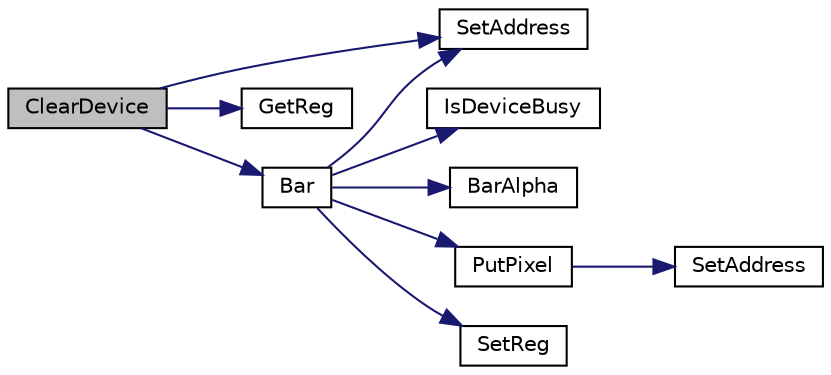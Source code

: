 digraph "ClearDevice"
{
  edge [fontname="Helvetica",fontsize="10",labelfontname="Helvetica",labelfontsize="10"];
  node [fontname="Helvetica",fontsize="10",shape=record];
  rankdir="LR";
  Node1 [label="ClearDevice",height=0.2,width=0.4,color="black", fillcolor="grey75", style="filled", fontcolor="black"];
  Node1 -> Node2 [color="midnightblue",fontsize="10",style="solid",fontname="Helvetica"];
  Node2 [label="SetAddress",height=0.2,width=0.4,color="black", fillcolor="white", style="filled",URL="$drv_t_f_t002_8c.html#a9281d5cad6aa52650d4eba766210719d"];
  Node1 -> Node3 [color="midnightblue",fontsize="10",style="solid",fontname="Helvetica"];
  Node3 [label="GetReg",height=0.2,width=0.4,color="black", fillcolor="white", style="filled",URL="$_s_s_d1926_8c.html#a1a899fc9cc82323f904a6adb092bdaf2"];
  Node1 -> Node4 [color="midnightblue",fontsize="10",style="solid",fontname="Helvetica"];
  Node4 [label="Bar",height=0.2,width=0.4,color="black", fillcolor="white", style="filled",URL="$_s_s_d1926_8c.html#a1127c70a0c39d3340abc25a4bd159c90"];
  Node4 -> Node5 [color="midnightblue",fontsize="10",style="solid",fontname="Helvetica"];
  Node5 [label="IsDeviceBusy",height=0.2,width=0.4,color="black", fillcolor="white", style="filled",URL="$drv_t_f_t001_8c.html#a0ff44afc8539dc2bfe7acc1fce987b5a"];
  Node4 -> Node2 [color="midnightblue",fontsize="10",style="solid",fontname="Helvetica"];
  Node4 -> Node6 [color="midnightblue",fontsize="10",style="solid",fontname="Helvetica"];
  Node6 [label="BarAlpha",height=0.2,width=0.4,color="black", fillcolor="white", style="filled",URL="$_primitive_8h.html#af70ba3d32f4e979bd135ee8b9db5695d"];
  Node4 -> Node7 [color="midnightblue",fontsize="10",style="solid",fontname="Helvetica"];
  Node7 [label="PutPixel",height=0.2,width=0.4,color="black", fillcolor="white", style="filled",URL="$_s_s_d1926_8c.html#a6cfa4c1d70b95212032ceea31f84406b"];
  Node7 -> Node8 [color="midnightblue",fontsize="10",style="solid",fontname="Helvetica"];
  Node8 [label="SetAddress",height=0.2,width=0.4,color="black", fillcolor="white", style="filled",URL="$_s_s_d1926_8c.html#a4d5ae5111ae8940f60d4d66bc660a699"];
  Node4 -> Node9 [color="midnightblue",fontsize="10",style="solid",fontname="Helvetica"];
  Node9 [label="SetReg",height=0.2,width=0.4,color="black", fillcolor="white", style="filled",URL="$_s_s_d1926_8c.html#a38312ac86c61d00839502387a478439f"];
}
